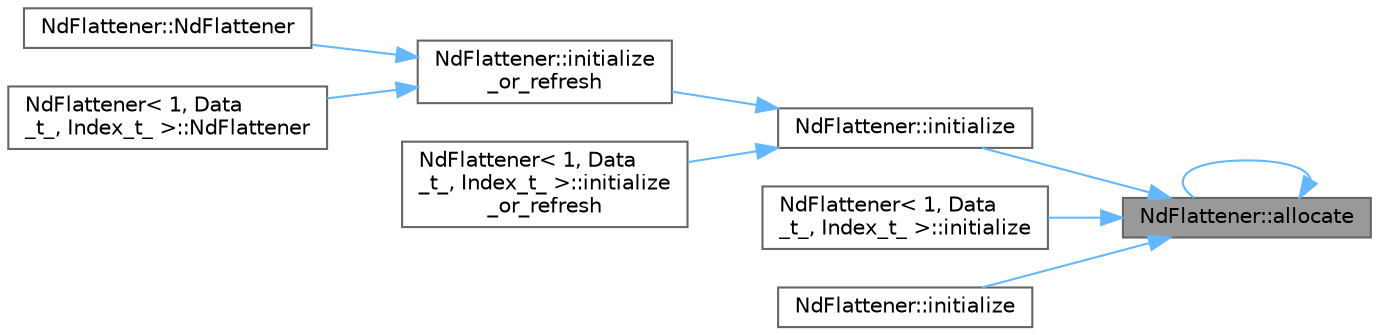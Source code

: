 digraph "NdFlattener::allocate"
{
 // LATEX_PDF_SIZE
  bgcolor="transparent";
  edge [fontname=Helvetica,fontsize=10,labelfontname=Helvetica,labelfontsize=10];
  node [fontname=Helvetica,fontsize=10,shape=box,height=0.2,width=0.4];
  rankdir="RL";
  Node1 [id="Node000001",label="NdFlattener::allocate",height=0.2,width=0.4,color="gray40", fillcolor="grey60", style="filled", fontcolor="black",tooltip="Allocate the indices array after nNodes has been determined."];
  Node1 -> Node1 [id="edge1_Node000001_Node000001",dir="back",color="steelblue1",style="solid",tooltip=" "];
  Node1 -> Node2 [id="edge2_Node000001_Node000002",dir="back",color="steelblue1",style="solid",tooltip=" "];
  Node2 [id="Node000002",label="NdFlattener::initialize",height=0.2,width=0.4,color="grey40", fillcolor="white", style="filled",URL="$classNdFlattener.html#a7dabed7d4fdb3962b0e8efc0222029ce",tooltip="Initialize from a 'recursive function'."];
  Node2 -> Node3 [id="edge3_Node000002_Node000003",dir="back",color="steelblue1",style="solid",tooltip=" "];
  Node3 [id="Node000003",label="NdFlattener::initialize\l_or_refresh",height=0.2,width=0.4,color="grey40", fillcolor="white", style="filled",URL="$classNdFlattener.html#a7e8bd6e1b88fb84601002a9c9ce01f0c",tooltip="Initialize or refresh the NdFlattener."];
  Node3 -> Node4 [id="edge4_Node000003_Node000004",dir="back",color="steelblue1",style="solid",tooltip=" "];
  Node4 [id="Node000004",label="NdFlattener::NdFlattener",height=0.2,width=0.4,color="grey40", fillcolor="white", style="filled",URL="$classNdFlattener.html#ab7d0fdf5a4e237df593590bf38e1b147",tooltip="Constructor which calls initialize_or_refresh."];
  Node3 -> Node5 [id="edge5_Node000003_Node000005",dir="back",color="steelblue1",style="solid",tooltip=" "];
  Node5 [id="Node000005",label="NdFlattener\< 1, Data\l_t_, Index_t_ \>::NdFlattener",height=0.2,width=0.4,color="grey40", fillcolor="white", style="filled",URL="$classNdFlattener_3_011_00_01Data__t___00_01Index__t___01_4.html#a9df400fffc029b03d912f4860afc89c7",tooltip=" "];
  Node2 -> Node6 [id="edge6_Node000002_Node000006",dir="back",color="steelblue1",style="solid",tooltip=" "];
  Node6 [id="Node000006",label="NdFlattener\< 1, Data\l_t_, Index_t_ \>::initialize\l_or_refresh",height=0.2,width=0.4,color="grey40", fillcolor="white", style="filled",URL="$classNdFlattener_3_011_00_01Data__t___00_01Index__t___01_4.html#a1ed58eba72715577c835b35128fe8540",tooltip=" "];
  Node1 -> Node7 [id="edge7_Node000001_Node000007",dir="back",color="steelblue1",style="solid",tooltip=" "];
  Node7 [id="Node000007",label="NdFlattener\< 1, Data\l_t_, Index_t_ \>::initialize",height=0.2,width=0.4,color="grey40", fillcolor="white", style="filled",URL="$classNdFlattener_3_011_00_01Data__t___00_01Index__t___01_4.html#aef5dcd681c9b50870c37d0004707090a",tooltip=" "];
  Node1 -> Node8 [id="edge8_Node000001_Node000008",dir="back",color="steelblue1",style="solid",tooltip=" "];
  Node8 [id="Node000008",label="NdFlattener::initialize",height=0.2,width=0.4,color="grey40", fillcolor="white", style="filled",URL="$classNdFlattener.html#a5a64310f9e1fd68ce6713175dd218150",tooltip="Initialize a flattener with K indices by combining distributed flatteners with (K-1) indices each."];
}
